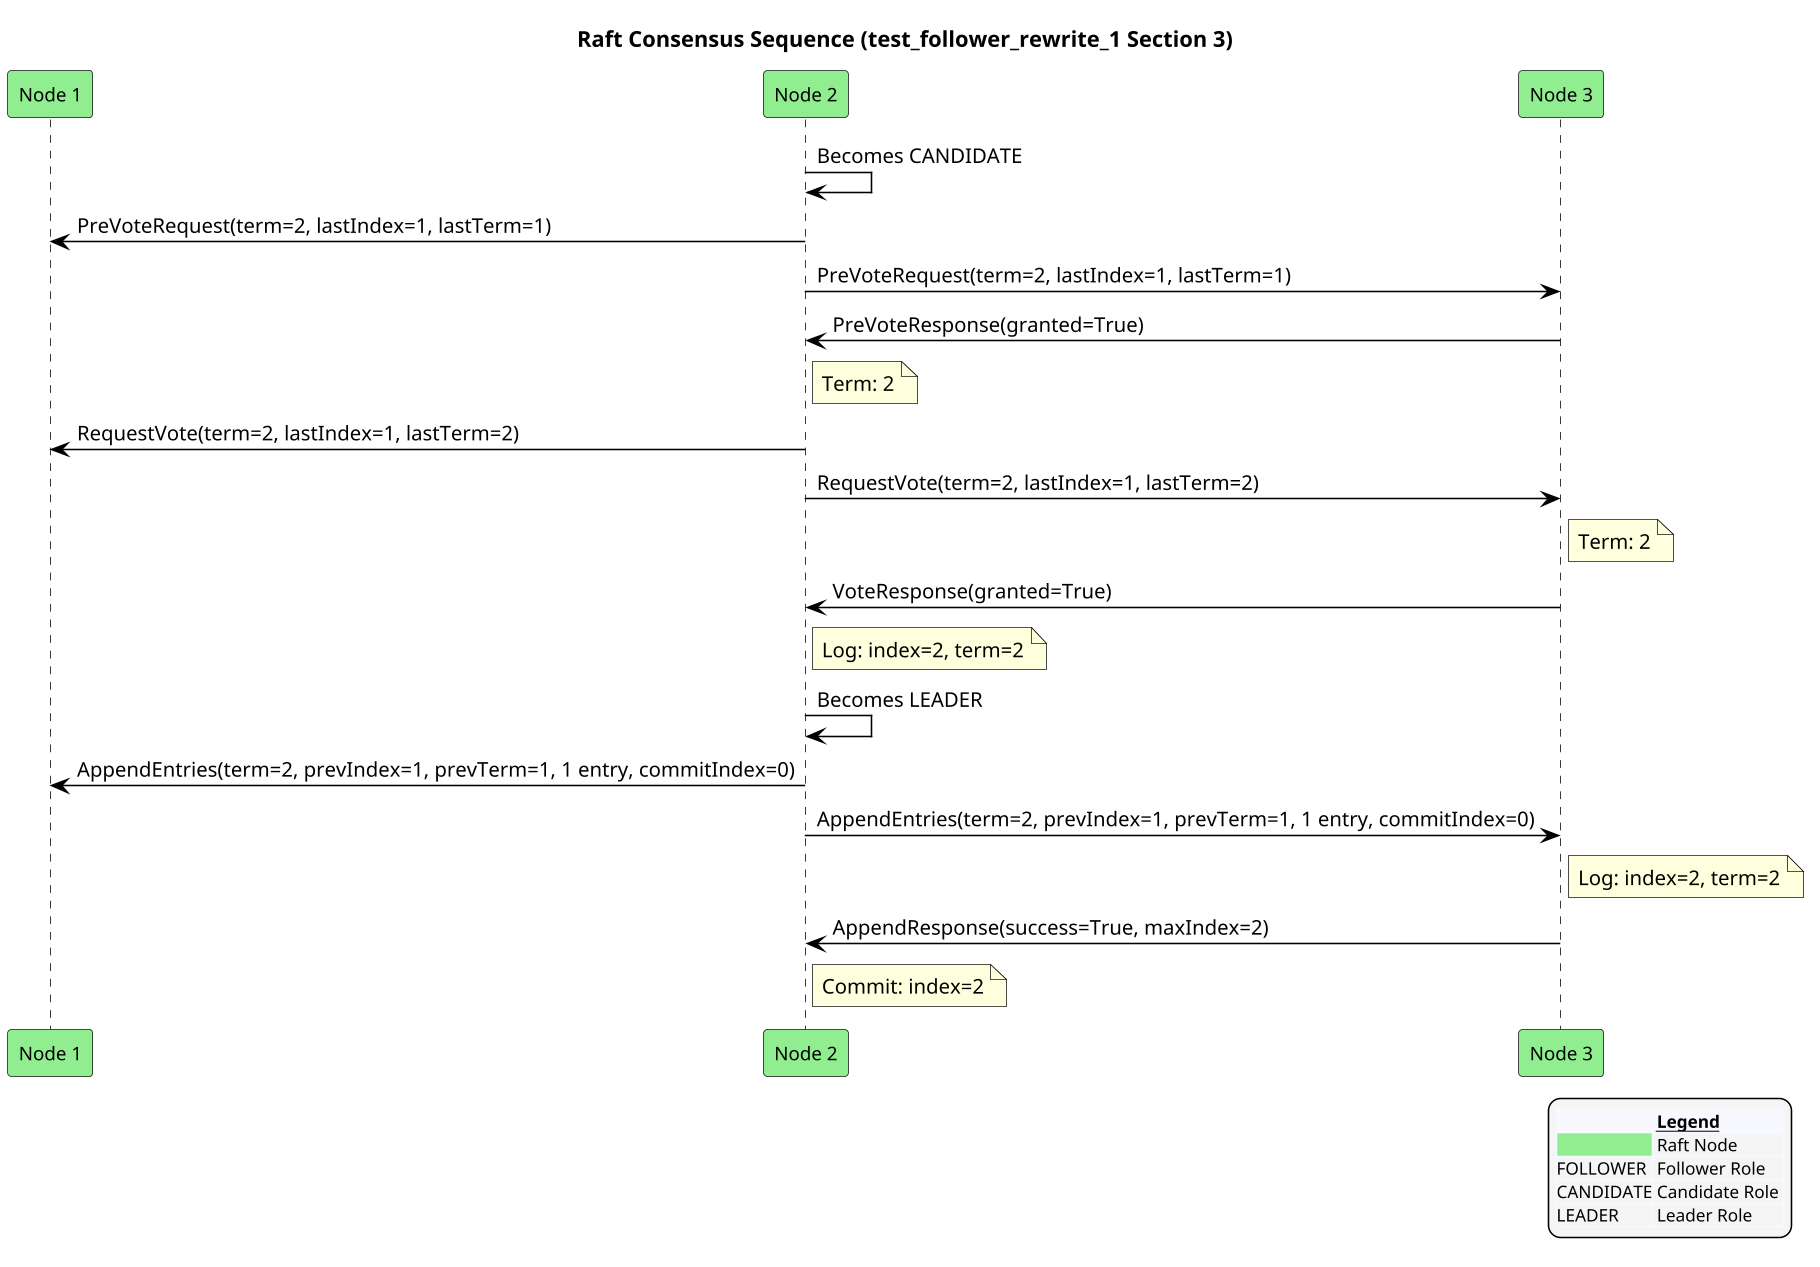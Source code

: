 @startuml
!pragma ratio 0.7
skinparam dpi 150
skinparam monochrome false
skinparam sequence {
  ArrowColor Black
  ActorBorderColor Black
  LifeLineBorderColor Black
  ParticipantFontSize 12
  Padding 10
}
skinparam legend {
  BackgroundColor #F5F5F5
  FontSize 11
}
title Raft Consensus Sequence (test_follower_rewrite_1 Section 3)

participant "Node 1" as n1 order 10 #Lightgreen
participant "Node 2" as n2 order 20 #Lightgreen
participant "Node 3" as n3 order 30 #Lightgreen
n2 -> n2: Becomes CANDIDATE
n2 -> n1: PreVoteRequest(term=2, lastIndex=1, lastTerm=1)
n2 -> n3: PreVoteRequest(term=2, lastIndex=1, lastTerm=1)
n3 -> n2: PreVoteResponse(granted=True)
note right of n2: Term: 2
n2 -> n1: RequestVote(term=2, lastIndex=1, lastTerm=2)
n2 -> n3: RequestVote(term=2, lastIndex=1, lastTerm=2)
note right of n3: Term: 2
n3 -> n2: VoteResponse(granted=True)
note right of n2: Log: index=2, term=2
n2 -> n2: Becomes LEADER
n2 -> n1: AppendEntries(term=2, prevIndex=1, prevTerm=1, 1 entry, commitIndex=0)
n2 -> n3: AppendEntries(term=2, prevIndex=1, prevTerm=1, 1 entry, commitIndex=0)
note right of n3: Log: index=2, term=2
n3 -> n2: AppendResponse(success=True, maxIndex=2)
note right of n2: Commit: index=2

legend right
  <#GhostWhite,#GhostWhite>|      |= __Legend__ |
  |<#Lightgreen>| Raft Node |
  |FOLLOWER| Follower Role |
  |CANDIDATE| Candidate Role |
  |LEADER| Leader Role |
endlegend
@enduml
